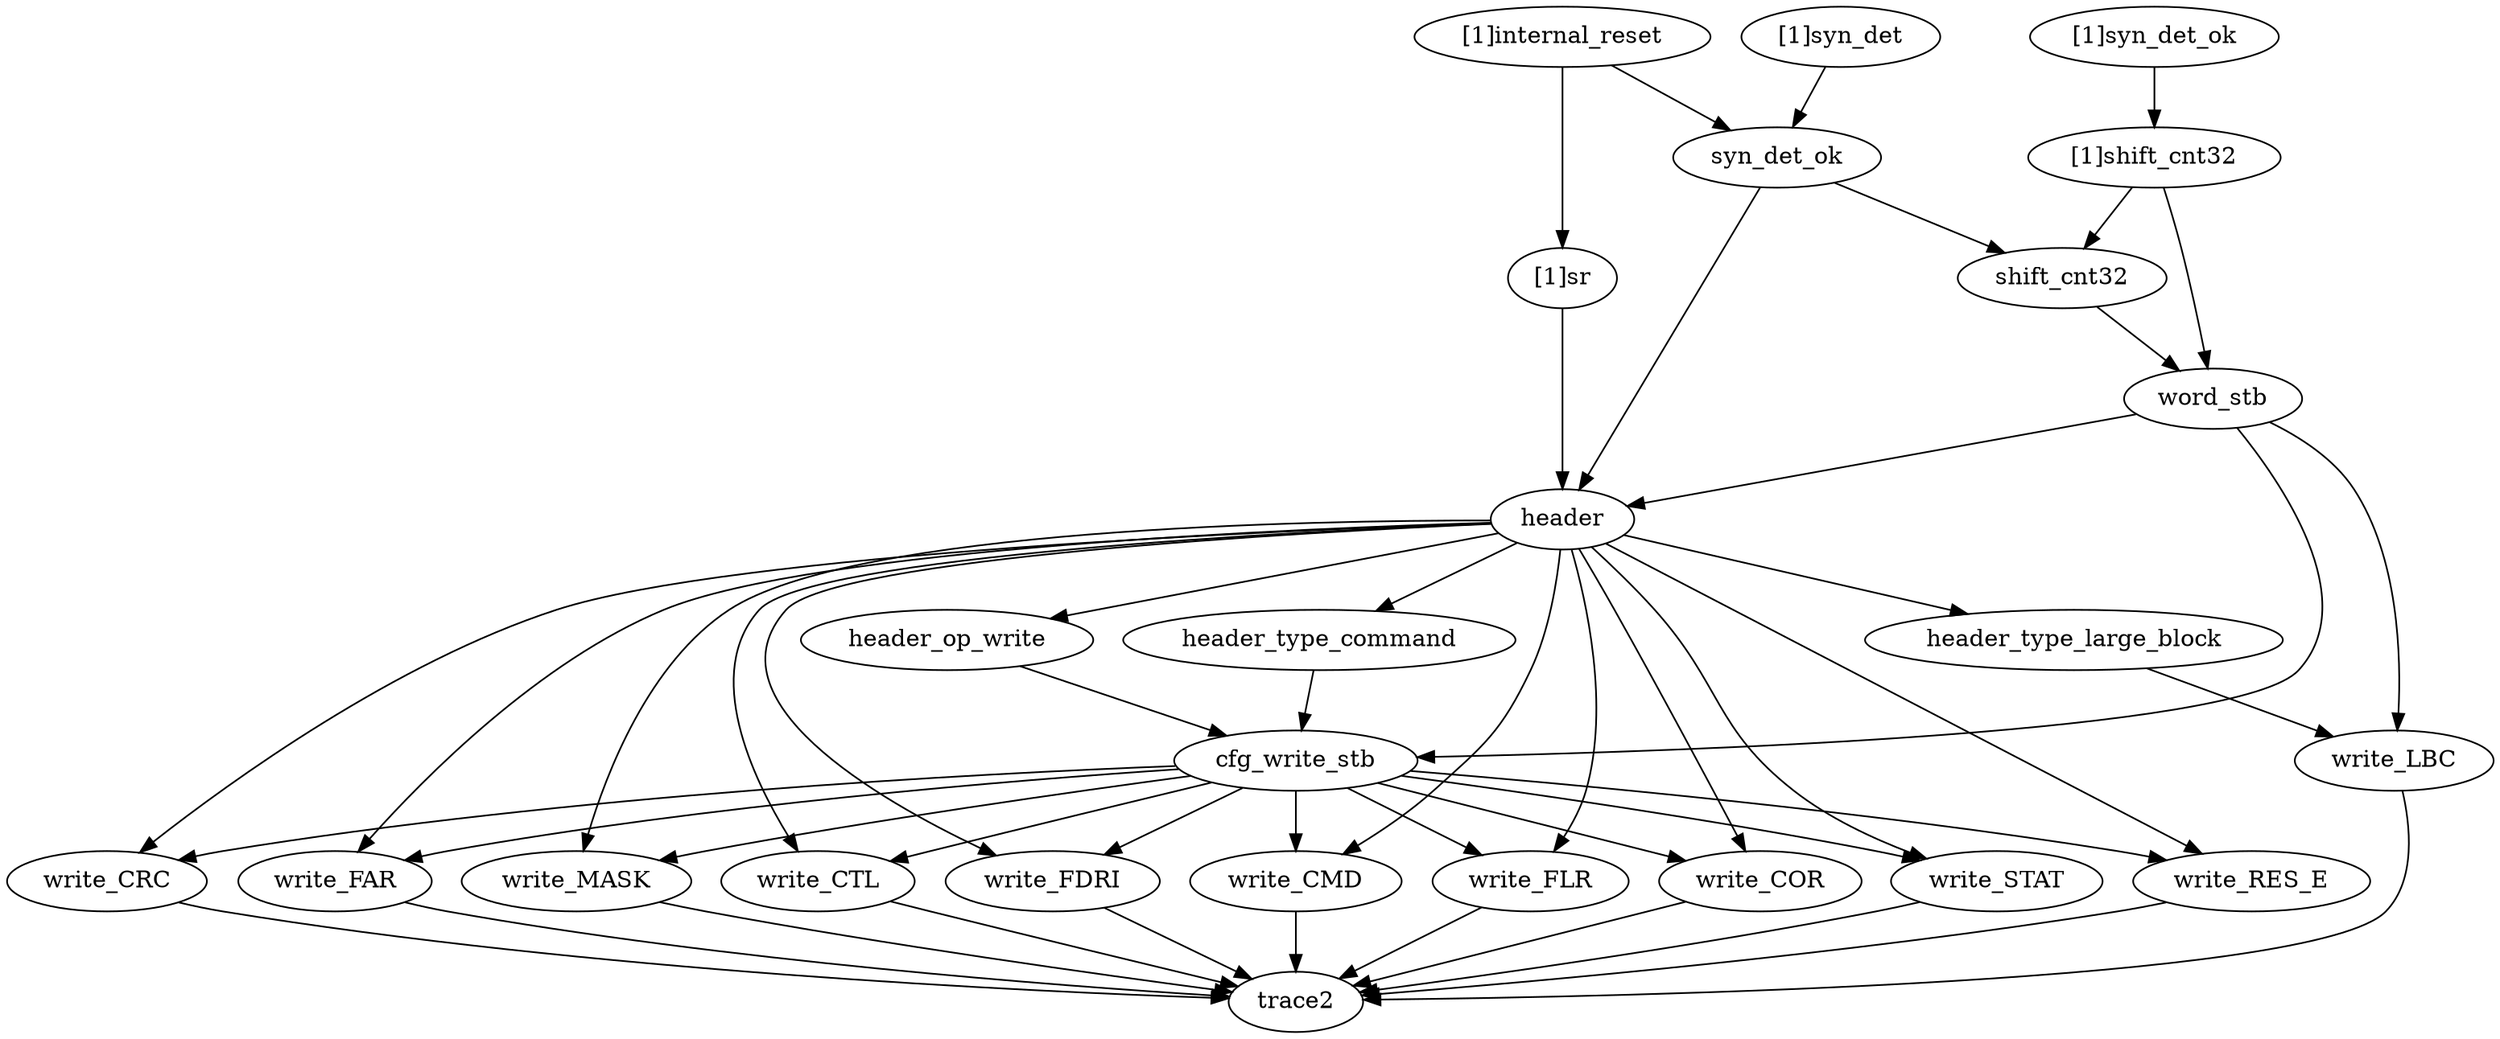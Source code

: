 strict digraph "" {
	write_CMD	 [complexity=12,
		importance=0.0862071765323,
		rank=0.00718393137769];
	trace2	 [complexity=0,
		importance=0.0731543867798,
		rank=0.0];
	write_CMD -> trace2;
	write_FLR	 [complexity=12,
		importance=0.0862071765323,
		rank=0.00718393137769];
	write_FLR -> trace2;
	write_COR	 [complexity=12,
		importance=0.0862071765323,
		rank=0.00718393137769];
	write_COR -> trace2;
	write_STAT	 [complexity=12,
		importance=0.0862071765323,
		rank=0.00718393137769];
	write_STAT -> trace2;
	header	 [complexity=21,
		importance=0.138758155748,
		rank=0.00660753122611];
	header -> write_CMD;
	header -> write_FLR;
	header -> write_COR;
	header -> write_STAT;
	write_RES_E	 [complexity=12,
		importance=0.0862071765323,
		rank=0.00718393137769];
	header -> write_RES_E;
	write_CRC	 [complexity=12,
		importance=0.0862071765323,
		rank=0.00718393137769];
	header -> write_CRC;
	write_FAR	 [complexity=12,
		importance=0.0862071765323,
		rank=0.00718393137769];
	header -> write_FAR;
	header_type_large_block	 [complexity=15,
		importance=0.10440901269,
		rank=0.00696060084603];
	header -> header_type_large_block;
	write_MASK	 [complexity=12,
		importance=0.0862071765323,
		rank=0.00718393137769];
	header -> write_MASK;
	header_type_command	 [complexity=19,
		importance=0.120446265245,
		rank=0.00633927711815];
	header -> header_type_command;
	header_op_write	 [complexity=19,
		importance=0.120446265245,
		rank=0.00633927711815];
	header -> header_op_write;
	write_CTL	 [complexity=12,
		importance=0.0862071765323,
		rank=0.00718393137769];
	header -> write_CTL;
	write_FDRI	 [complexity=12,
		importance=0.0862071765323,
		rank=0.00718393137769];
	header -> write_FDRI;
	write_RES_E -> trace2;
	write_CRC -> trace2;
	write_FAR -> trace2;
	write_LBC	 [complexity=12,
		importance=0.0924713175443,
		rank=0.00770594312869];
	header_type_large_block -> write_LBC;
	"[1]internal_reset"	 [complexity=23,
		importance=0.612859248567,
		rank=0.0266460542855];
	"[1]sr"	 [complexity=23,
		importance=0.179964220102,
		rank=0.00782453130878];
	"[1]internal_reset" -> "[1]sr";
	syn_det_ok	 [complexity=22,
		importance=0.295145801762,
		rank=0.0134157182619];
	"[1]internal_reset" -> syn_det_ok;
	"[1]shift_cnt32"	 [complexity=24,
		importance=0.176193555979,
		rank=0.00734139816581];
	word_stb	 [complexity=22,
		importance=0.155272209978,
		rank=0.00705782772627];
	"[1]shift_cnt32" -> word_stb;
	shift_cnt32	 [complexity=21,
		importance=0.14594397033,
		rank=0.00694971287285];
	"[1]shift_cnt32" -> shift_cnt32;
	word_stb -> header;
	word_stb -> write_LBC;
	cfg_write_stb	 [complexity=15,
		importance=0.108508570099,
		rank=0.00723390467325];
	word_stb -> cfg_write_stb;
	write_LBC -> trace2;
	"[1]sr" -> header;
	shift_cnt32 -> word_stb;
	cfg_write_stb -> write_CMD;
	cfg_write_stb -> write_FLR;
	cfg_write_stb -> write_COR;
	cfg_write_stb -> write_STAT;
	cfg_write_stb -> write_RES_E;
	cfg_write_stb -> write_CRC;
	cfg_write_stb -> write_FAR;
	cfg_write_stb -> write_MASK;
	cfg_write_stb -> write_CTL;
	cfg_write_stb -> write_FDRI;
	write_MASK -> trace2;
	syn_det_ok -> header;
	syn_det_ok -> shift_cnt32;
	"[1]syn_det"	 [complexity=23,
		importance=0.306986115583,
		rank=0.0133472224167];
	"[1]syn_det" -> syn_det_ok;
	header_type_command -> cfg_write_stb;
	header_op_write -> cfg_write_stb;
	"[1]syn_det_ok"	 [complexity=25,
		importance=0.370016602224,
		rank=0.014800664089];
	"[1]syn_det_ok" -> "[1]shift_cnt32";
	write_CTL -> trace2;
	write_FDRI -> trace2;
}
